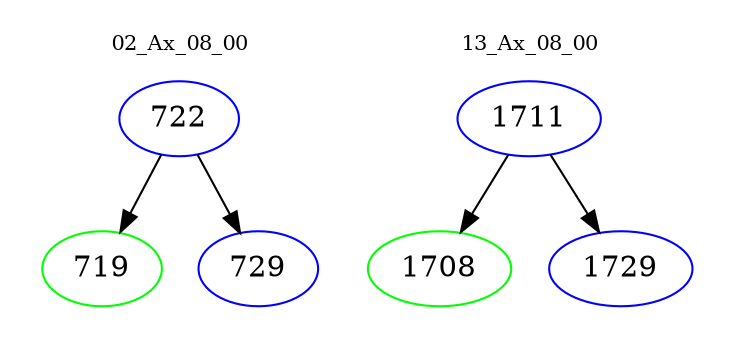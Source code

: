 digraph{
subgraph cluster_0 {
color = white
label = "02_Ax_08_00";
fontsize=10;
T0_722 [label="722", color="blue"]
T0_722 -> T0_719 [color="black"]
T0_719 [label="719", color="green"]
T0_722 -> T0_729 [color="black"]
T0_729 [label="729", color="blue"]
}
subgraph cluster_1 {
color = white
label = "13_Ax_08_00";
fontsize=10;
T1_1711 [label="1711", color="blue"]
T1_1711 -> T1_1708 [color="black"]
T1_1708 [label="1708", color="green"]
T1_1711 -> T1_1729 [color="black"]
T1_1729 [label="1729", color="blue"]
}
}
